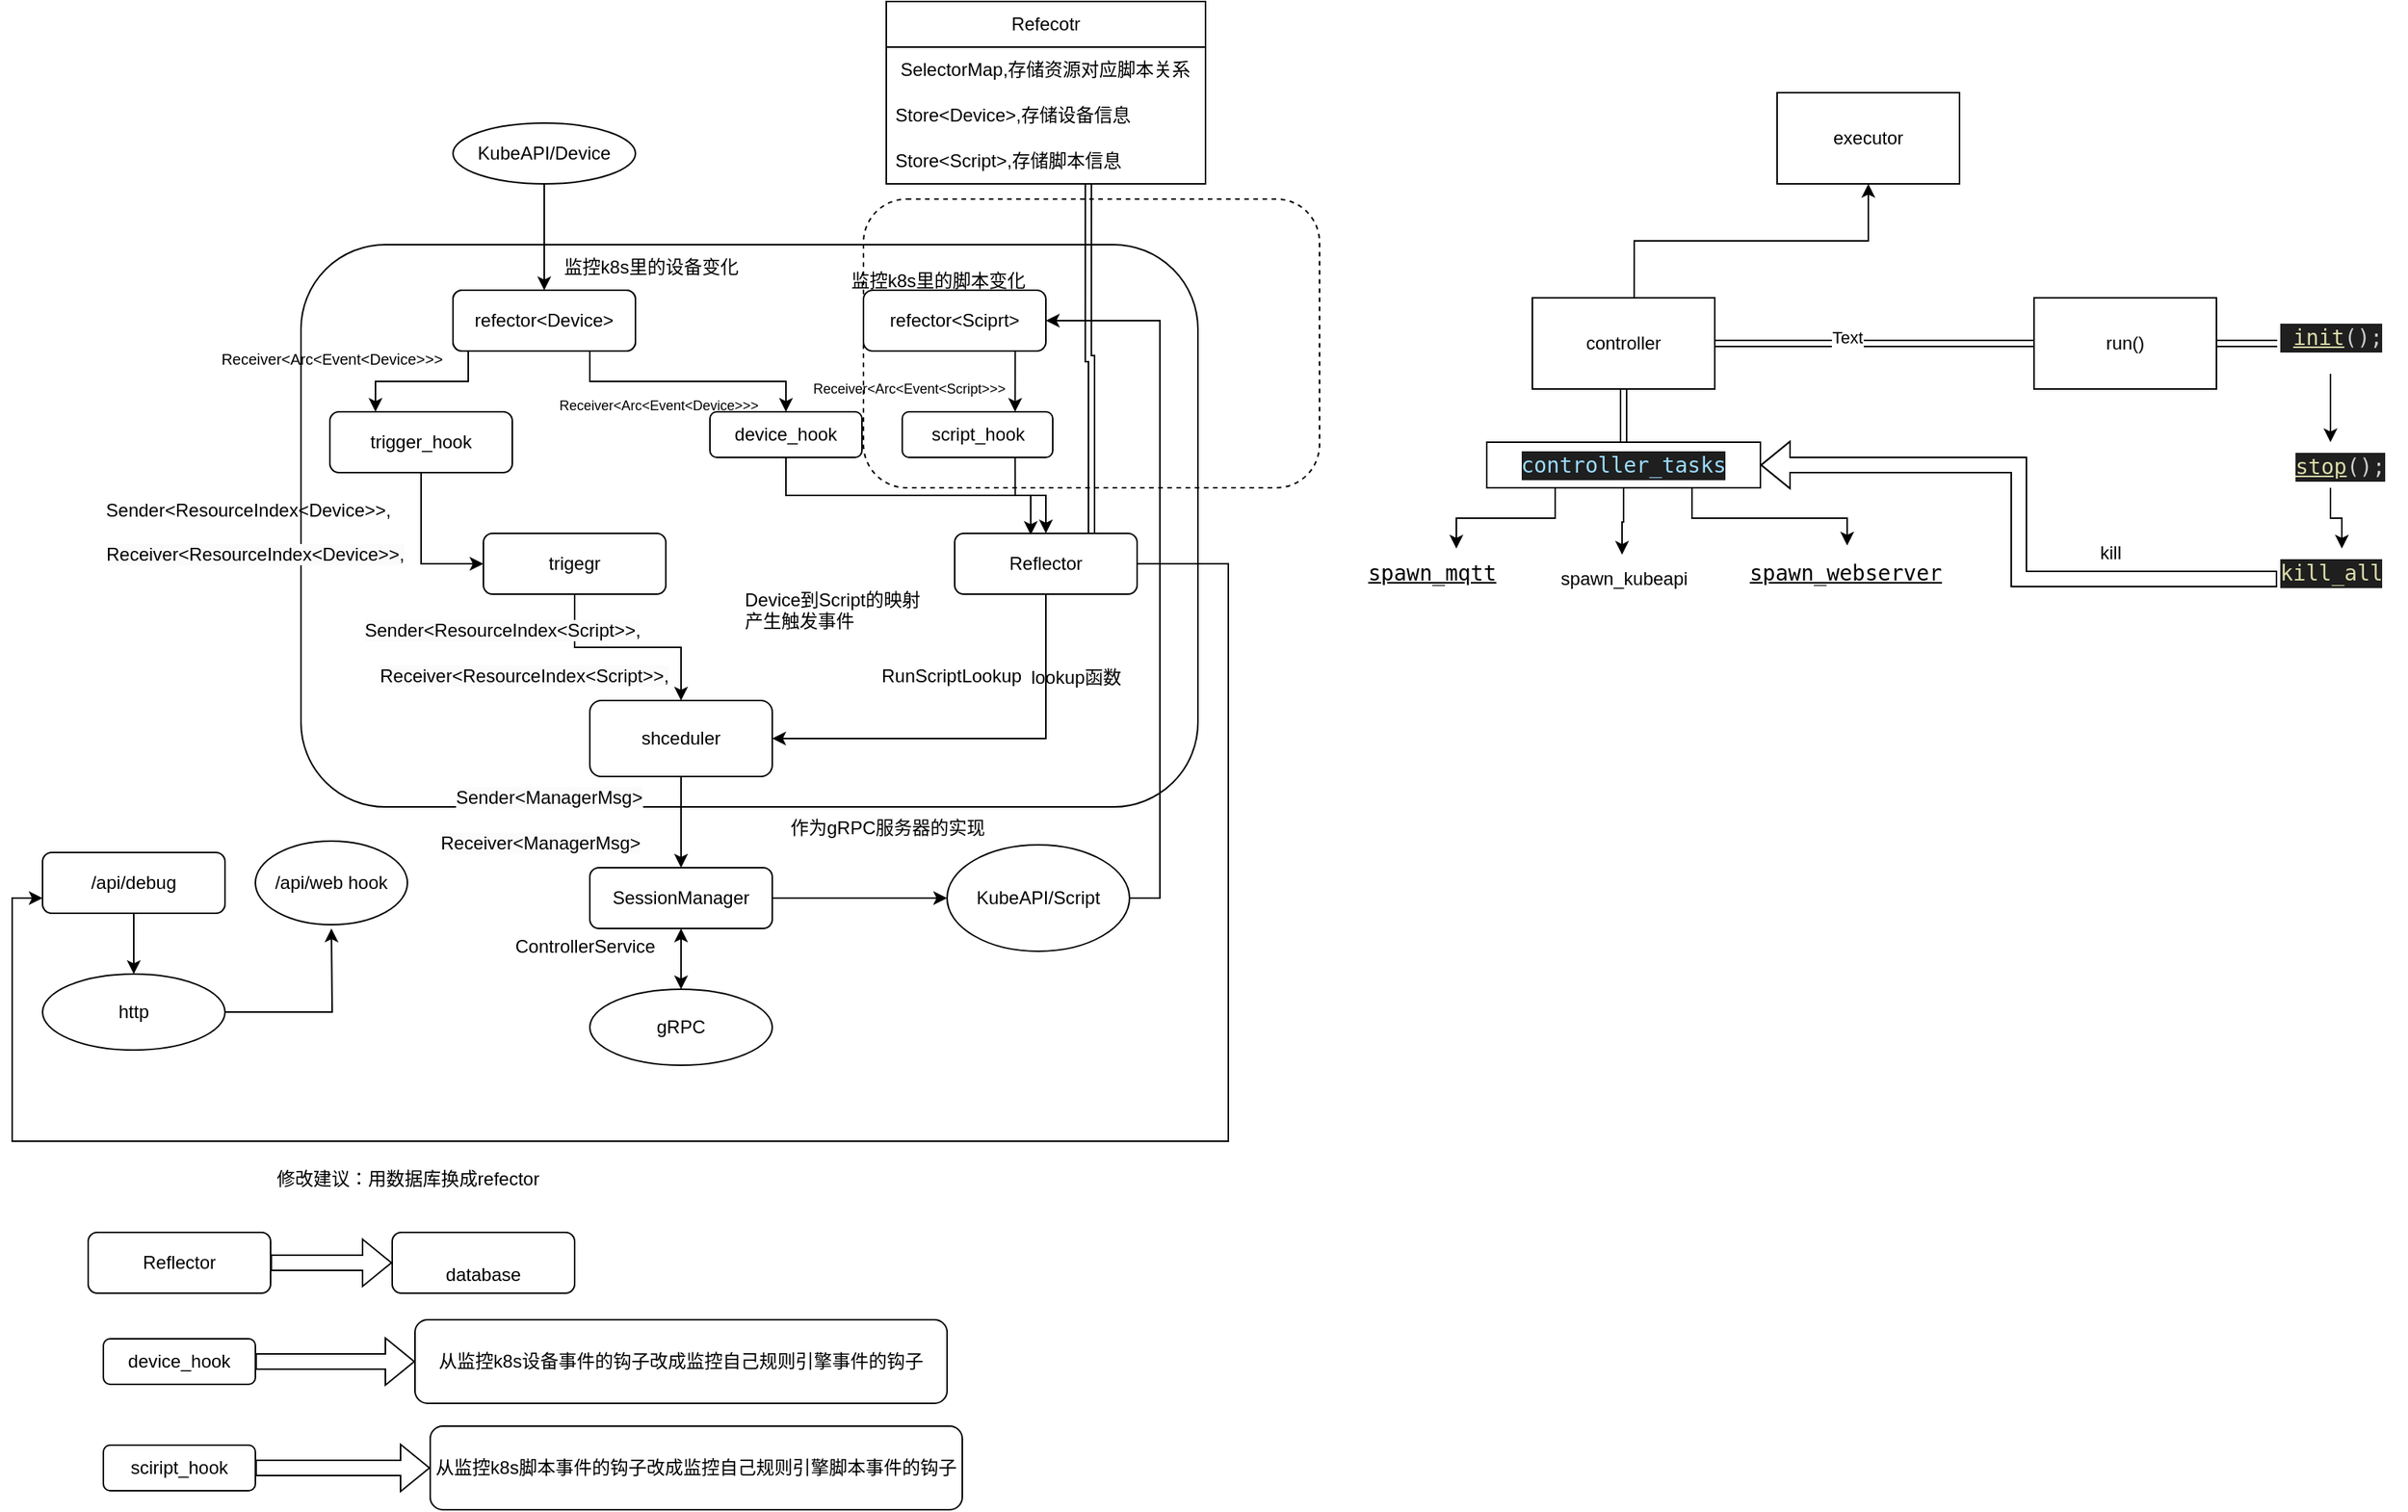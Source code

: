 <mxfile version="24.4.10" type="github">
  <diagram name="第 1 页" id="CQzHFS_RGZYJgcNgaMMt">
    <mxGraphModel dx="996" dy="1119" grid="1" gridSize="10" guides="1" tooltips="1" connect="1" arrows="1" fold="1" page="1" pageScale="1" pageWidth="827" pageHeight="1169" math="0" shadow="0">
      <root>
        <mxCell id="0" />
        <mxCell id="1" parent="0" />
        <mxCell id="HtlHZbRN097I2Q6BTtF_-56" value="" style="rounded=1;whiteSpace=wrap;html=1;fillColor=none;" parent="1" vertex="1">
          <mxGeometry x="210" y="180" width="590" height="370" as="geometry" />
        </mxCell>
        <mxCell id="HtlHZbRN097I2Q6BTtF_-1" value="refector&amp;lt;Device&amp;gt;" style="rounded=1;whiteSpace=wrap;html=1;" parent="1" vertex="1">
          <mxGeometry x="310" y="210" width="120" height="40" as="geometry" />
        </mxCell>
        <mxCell id="HtlHZbRN097I2Q6BTtF_-8" style="edgeStyle=orthogonalEdgeStyle;rounded=0;orthogonalLoop=1;jettySize=auto;html=1;exitX=0.5;exitY=1;exitDx=0;exitDy=0;entryX=0.25;entryY=0;entryDx=0;entryDy=0;" parent="1" source="HtlHZbRN097I2Q6BTtF_-2" target="HtlHZbRN097I2Q6BTtF_-6" edge="1">
          <mxGeometry relative="1" as="geometry">
            <Array as="points">
              <mxPoint x="320" y="250" />
              <mxPoint x="320" y="270" />
              <mxPoint x="259" y="270" />
            </Array>
          </mxGeometry>
        </mxCell>
        <mxCell id="HtlHZbRN097I2Q6BTtF_-9" style="edgeStyle=orthogonalEdgeStyle;rounded=0;orthogonalLoop=1;jettySize=auto;html=1;exitX=0.75;exitY=1;exitDx=0;exitDy=0;" parent="1" source="HtlHZbRN097I2Q6BTtF_-2" target="HtlHZbRN097I2Q6BTtF_-3" edge="1">
          <mxGeometry relative="1" as="geometry" />
        </mxCell>
        <mxCell id="HtlHZbRN097I2Q6BTtF_-2" value="refector&amp;lt;Device&amp;gt;" style="rounded=1;whiteSpace=wrap;html=1;" parent="1" vertex="1">
          <mxGeometry x="310" y="210" width="120" height="40" as="geometry" />
        </mxCell>
        <mxCell id="HtlHZbRN097I2Q6BTtF_-22" style="edgeStyle=orthogonalEdgeStyle;rounded=0;orthogonalLoop=1;jettySize=auto;html=1;exitX=0.5;exitY=1;exitDx=0;exitDy=0;entryX=0.5;entryY=0;entryDx=0;entryDy=0;" parent="1" source="HtlHZbRN097I2Q6BTtF_-3" target="HtlHZbRN097I2Q6BTtF_-4" edge="1">
          <mxGeometry relative="1" as="geometry" />
        </mxCell>
        <mxCell id="HtlHZbRN097I2Q6BTtF_-3" value="device_hook" style="rounded=1;whiteSpace=wrap;html=1;" parent="1" vertex="1">
          <mxGeometry x="479" y="290" width="100" height="30" as="geometry" />
        </mxCell>
        <mxCell id="HtlHZbRN097I2Q6BTtF_-13" style="edgeStyle=orthogonalEdgeStyle;rounded=0;orthogonalLoop=1;jettySize=auto;html=1;exitX=0.5;exitY=1;exitDx=0;exitDy=0;entryX=1;entryY=0.5;entryDx=0;entryDy=0;" parent="1" source="HtlHZbRN097I2Q6BTtF_-4" target="HtlHZbRN097I2Q6BTtF_-11" edge="1">
          <mxGeometry relative="1" as="geometry" />
        </mxCell>
        <mxCell id="HtlHZbRN097I2Q6BTtF_-54" style="edgeStyle=orthogonalEdgeStyle;rounded=0;orthogonalLoop=1;jettySize=auto;html=1;exitX=1;exitY=0.5;exitDx=0;exitDy=0;entryX=0;entryY=0.75;entryDx=0;entryDy=0;" parent="1" source="HtlHZbRN097I2Q6BTtF_-4" target="HtlHZbRN097I2Q6BTtF_-45" edge="1">
          <mxGeometry relative="1" as="geometry">
            <Array as="points">
              <mxPoint x="820" y="390" />
              <mxPoint x="820" y="770" />
              <mxPoint x="20" y="770" />
              <mxPoint x="20" y="610" />
            </Array>
          </mxGeometry>
        </mxCell>
        <mxCell id="HtlHZbRN097I2Q6BTtF_-4" value="Reflector" style="rounded=1;whiteSpace=wrap;html=1;" parent="1" vertex="1">
          <mxGeometry x="640" y="370" width="120" height="40" as="geometry" />
        </mxCell>
        <mxCell id="HtlHZbRN097I2Q6BTtF_-12" value="" style="edgeStyle=orthogonalEdgeStyle;rounded=0;orthogonalLoop=1;jettySize=auto;html=1;" parent="1" source="HtlHZbRN097I2Q6BTtF_-5" target="HtlHZbRN097I2Q6BTtF_-11" edge="1">
          <mxGeometry relative="1" as="geometry" />
        </mxCell>
        <mxCell id="HtlHZbRN097I2Q6BTtF_-5" value="trigegr" style="rounded=1;whiteSpace=wrap;html=1;" parent="1" vertex="1">
          <mxGeometry x="330" y="370" width="120" height="40" as="geometry" />
        </mxCell>
        <mxCell id="HtlHZbRN097I2Q6BTtF_-21" style="edgeStyle=orthogonalEdgeStyle;rounded=0;orthogonalLoop=1;jettySize=auto;html=1;exitX=0.5;exitY=1;exitDx=0;exitDy=0;entryX=0;entryY=0.5;entryDx=0;entryDy=0;" parent="1" source="HtlHZbRN097I2Q6BTtF_-6" target="HtlHZbRN097I2Q6BTtF_-5" edge="1">
          <mxGeometry relative="1" as="geometry" />
        </mxCell>
        <mxCell id="HtlHZbRN097I2Q6BTtF_-6" value="trigger_hook" style="rounded=1;whiteSpace=wrap;html=1;" parent="1" vertex="1">
          <mxGeometry x="229" y="290" width="120" height="40" as="geometry" />
        </mxCell>
        <mxCell id="jcsJn75-Q9Y8isPomqp0-7" style="edgeStyle=orthogonalEdgeStyle;rounded=0;orthogonalLoop=1;jettySize=auto;html=1;exitX=0.75;exitY=1;exitDx=0;exitDy=0;entryX=0.75;entryY=0;entryDx=0;entryDy=0;" parent="1" source="HtlHZbRN097I2Q6BTtF_-7" target="jcsJn75-Q9Y8isPomqp0-1" edge="1">
          <mxGeometry relative="1" as="geometry">
            <Array as="points">
              <mxPoint x="680" y="250" />
            </Array>
          </mxGeometry>
        </mxCell>
        <mxCell id="HtlHZbRN097I2Q6BTtF_-7" value="refector&amp;lt;Sciprt&amp;gt;" style="rounded=1;whiteSpace=wrap;html=1;" parent="1" vertex="1">
          <mxGeometry x="580" y="210" width="120" height="40" as="geometry" />
        </mxCell>
        <mxCell id="HtlHZbRN097I2Q6BTtF_-38" style="edgeStyle=orthogonalEdgeStyle;rounded=0;orthogonalLoop=1;jettySize=auto;html=1;exitX=0.5;exitY=1;exitDx=0;exitDy=0;entryX=0.5;entryY=0;entryDx=0;entryDy=0;" parent="1" source="HtlHZbRN097I2Q6BTtF_-11" target="HtlHZbRN097I2Q6BTtF_-16" edge="1">
          <mxGeometry relative="1" as="geometry" />
        </mxCell>
        <mxCell id="HtlHZbRN097I2Q6BTtF_-11" value="shceduler" style="rounded=1;whiteSpace=wrap;html=1;" parent="1" vertex="1">
          <mxGeometry x="400" y="480" width="120" height="50" as="geometry" />
        </mxCell>
        <mxCell id="HtlHZbRN097I2Q6BTtF_-25" style="edgeStyle=orthogonalEdgeStyle;rounded=0;orthogonalLoop=1;jettySize=auto;html=1;exitX=1;exitY=0.5;exitDx=0;exitDy=0;" parent="1" source="HtlHZbRN097I2Q6BTtF_-16" target="HtlHZbRN097I2Q6BTtF_-19" edge="1">
          <mxGeometry relative="1" as="geometry" />
        </mxCell>
        <mxCell id="HtlHZbRN097I2Q6BTtF_-26" value="" style="edgeStyle=orthogonalEdgeStyle;rounded=0;orthogonalLoop=1;jettySize=auto;html=1;startArrow=classic;startFill=1;" parent="1" source="HtlHZbRN097I2Q6BTtF_-16" target="HtlHZbRN097I2Q6BTtF_-17" edge="1">
          <mxGeometry relative="1" as="geometry" />
        </mxCell>
        <mxCell id="HtlHZbRN097I2Q6BTtF_-16" value="SessionManager" style="rounded=1;whiteSpace=wrap;html=1;" parent="1" vertex="1">
          <mxGeometry x="400" y="590" width="120" height="40" as="geometry" />
        </mxCell>
        <mxCell id="HtlHZbRN097I2Q6BTtF_-17" value="gRPC" style="ellipse;whiteSpace=wrap;html=1;" parent="1" vertex="1">
          <mxGeometry x="400" y="670" width="120" height="50" as="geometry" />
        </mxCell>
        <mxCell id="HtlHZbRN097I2Q6BTtF_-20" style="edgeStyle=orthogonalEdgeStyle;rounded=0;orthogonalLoop=1;jettySize=auto;html=1;entryX=0.5;entryY=0;entryDx=0;entryDy=0;" parent="1" source="HtlHZbRN097I2Q6BTtF_-18" target="HtlHZbRN097I2Q6BTtF_-2" edge="1">
          <mxGeometry relative="1" as="geometry" />
        </mxCell>
        <mxCell id="HtlHZbRN097I2Q6BTtF_-18" value="KubeAPI/Device" style="ellipse;whiteSpace=wrap;html=1;" parent="1" vertex="1">
          <mxGeometry x="310" y="100" width="120" height="40" as="geometry" />
        </mxCell>
        <mxCell id="HtlHZbRN097I2Q6BTtF_-28" style="edgeStyle=orthogonalEdgeStyle;rounded=0;orthogonalLoop=1;jettySize=auto;html=1;exitX=1;exitY=0.5;exitDx=0;exitDy=0;entryX=1;entryY=0.5;entryDx=0;entryDy=0;" parent="1" source="HtlHZbRN097I2Q6BTtF_-19" target="HtlHZbRN097I2Q6BTtF_-7" edge="1">
          <mxGeometry relative="1" as="geometry" />
        </mxCell>
        <mxCell id="HtlHZbRN097I2Q6BTtF_-19" value="KubeAPI/Script" style="ellipse;whiteSpace=wrap;html=1;" parent="1" vertex="1">
          <mxGeometry x="635" y="575" width="120" height="70" as="geometry" />
        </mxCell>
        <mxCell id="HtlHZbRN097I2Q6BTtF_-34" value="Device到Script的映射&#xa;产生触发事件" style="text;whiteSpace=wrap;html=1;" parent="1" vertex="1">
          <mxGeometry x="500" y="400" width="150" height="50" as="geometry" />
        </mxCell>
        <mxCell id="HtlHZbRN097I2Q6BTtF_-36" value="&lt;span style=&quot;color: rgb(0, 0, 0); font-family: Helvetica; font-size: 12px; font-style: normal; font-variant-ligatures: normal; font-variant-caps: normal; font-weight: 400; letter-spacing: normal; orphans: 2; text-align: left; text-indent: 0px; text-transform: none; widows: 2; word-spacing: 0px; -webkit-text-stroke-width: 0px; white-space: pre; background-color: rgb(251, 251, 251); text-decoration-thickness: initial; text-decoration-style: initial; text-decoration-color: initial; display: inline !important; float: none;&quot;&gt;Sender&amp;lt;ResourceIndex&amp;lt;Script&amp;gt;&amp;gt;,&lt;/span&gt;" style="text;whiteSpace=wrap;html=1;" parent="1" vertex="1">
          <mxGeometry x="250" y="420" width="180" height="20" as="geometry" />
        </mxCell>
        <mxCell id="HtlHZbRN097I2Q6BTtF_-37" value="&lt;span style=&quot;color: rgb(0, 0, 0); font-family: Helvetica; font-size: 12px; font-style: normal; font-variant-ligatures: normal; font-variant-caps: normal; font-weight: 400; letter-spacing: normal; orphans: 2; text-align: left; text-indent: 0px; text-transform: none; widows: 2; word-spacing: 0px; -webkit-text-stroke-width: 0px; white-space: pre; background-color: rgb(251, 251, 251); text-decoration-thickness: initial; text-decoration-style: initial; text-decoration-color: initial; display: inline !important; float: none;&quot;&gt;Receiver&amp;lt;ResourceIndex&amp;lt;Script&amp;gt;&amp;gt;,&lt;/span&gt;" style="text;whiteSpace=wrap;html=1;" parent="1" vertex="1">
          <mxGeometry x="260" y="450" width="210" height="40" as="geometry" />
        </mxCell>
        <mxCell id="HtlHZbRN097I2Q6BTtF_-39" value="&lt;span style=&quot;color: rgb(0, 0, 0); font-family: Helvetica; font-size: 12px; font-style: normal; font-variant-ligatures: normal; font-variant-caps: normal; font-weight: 400; letter-spacing: normal; orphans: 2; text-align: left; text-indent: 0px; text-transform: none; widows: 2; word-spacing: 0px; -webkit-text-stroke-width: 0px; white-space: pre; background-color: rgb(251, 251, 251); text-decoration-thickness: initial; text-decoration-style: initial; text-decoration-color: initial; display: inline !important; float: none;&quot;&gt;Receiver&amp;lt;ManagerMsg&amp;gt;&lt;/span&gt;" style="text;whiteSpace=wrap;html=1;" parent="1" vertex="1">
          <mxGeometry x="300" y="560" width="160" height="40" as="geometry" />
        </mxCell>
        <mxCell id="HtlHZbRN097I2Q6BTtF_-40" value="&lt;span style=&quot;color: rgb(0, 0, 0); font-family: Helvetica; font-size: 12px; font-style: normal; font-variant-ligatures: normal; font-variant-caps: normal; font-weight: 400; letter-spacing: normal; orphans: 2; text-align: left; text-indent: 0px; text-transform: none; widows: 2; word-spacing: 0px; -webkit-text-stroke-width: 0px; white-space: pre; background-color: rgb(251, 251, 251); text-decoration-thickness: initial; text-decoration-style: initial; text-decoration-color: initial; display: inline !important; float: none;&quot;&gt;Sender&amp;lt;ManagerMsg&amp;gt;&lt;/span&gt;" style="text;whiteSpace=wrap;html=1;" parent="1" vertex="1">
          <mxGeometry x="310" y="530" width="160" height="40" as="geometry" />
        </mxCell>
        <mxCell id="HtlHZbRN097I2Q6BTtF_-41" value="RunScriptLookup" style="text;whiteSpace=wrap;" parent="1" vertex="1">
          <mxGeometry x="590" y="450" width="130" height="40" as="geometry" />
        </mxCell>
        <mxCell id="HtlHZbRN097I2Q6BTtF_-42" value="作为gRPC服务器的实现" style="text;whiteSpace=wrap;" parent="1" vertex="1">
          <mxGeometry x="530" y="550" width="160" height="40" as="geometry" />
        </mxCell>
        <mxCell id="HtlHZbRN097I2Q6BTtF_-49" style="edgeStyle=orthogonalEdgeStyle;rounded=0;orthogonalLoop=1;jettySize=auto;html=1;exitX=0.5;exitY=1;exitDx=0;exitDy=0;entryX=0.5;entryY=0;entryDx=0;entryDy=0;" parent="1" source="HtlHZbRN097I2Q6BTtF_-45" target="HtlHZbRN097I2Q6BTtF_-46" edge="1">
          <mxGeometry relative="1" as="geometry" />
        </mxCell>
        <mxCell id="HtlHZbRN097I2Q6BTtF_-45" value="/api/debug" style="rounded=1;whiteSpace=wrap;html=1;" parent="1" vertex="1">
          <mxGeometry x="40" y="580" width="120" height="40" as="geometry" />
        </mxCell>
        <mxCell id="HtlHZbRN097I2Q6BTtF_-50" style="edgeStyle=orthogonalEdgeStyle;rounded=0;orthogonalLoop=1;jettySize=auto;html=1;exitX=1;exitY=0.5;exitDx=0;exitDy=0;" parent="1" source="HtlHZbRN097I2Q6BTtF_-46" edge="1">
          <mxGeometry relative="1" as="geometry">
            <mxPoint x="230" y="630" as="targetPoint" />
          </mxGeometry>
        </mxCell>
        <mxCell id="HtlHZbRN097I2Q6BTtF_-46" value="http" style="ellipse;whiteSpace=wrap;html=1;" parent="1" vertex="1">
          <mxGeometry x="40" y="660" width="120" height="50" as="geometry" />
        </mxCell>
        <mxCell id="HtlHZbRN097I2Q6BTtF_-47" value="/api/web hook" style="ellipse;whiteSpace=wrap;html=1;" parent="1" vertex="1">
          <mxGeometry x="180" y="572.5" width="100" height="55" as="geometry" />
        </mxCell>
        <mxCell id="HtlHZbRN097I2Q6BTtF_-55" value="ControllerService" style="text;whiteSpace=wrap;" parent="1" vertex="1">
          <mxGeometry x="349" y="627.5" width="130" height="40" as="geometry" />
        </mxCell>
        <mxCell id="HtlHZbRN097I2Q6BTtF_-57" value="lookup函数" style="text;strokeColor=none;align=center;fillColor=none;html=1;verticalAlign=middle;whiteSpace=wrap;rounded=0;" parent="1" vertex="1">
          <mxGeometry x="680" y="450" width="80" height="30" as="geometry" />
        </mxCell>
        <mxCell id="jcsJn75-Q9Y8isPomqp0-1" value="script_hook" style="rounded=1;whiteSpace=wrap;html=1;" parent="1" vertex="1">
          <mxGeometry x="605.5" y="290" width="99" height="30" as="geometry" />
        </mxCell>
        <mxCell id="jcsJn75-Q9Y8isPomqp0-6" style="edgeStyle=orthogonalEdgeStyle;rounded=0;orthogonalLoop=1;jettySize=auto;html=1;exitX=0.75;exitY=1;exitDx=0;exitDy=0;entryX=0.417;entryY=0.025;entryDx=0;entryDy=0;entryPerimeter=0;" parent="1" source="jcsJn75-Q9Y8isPomqp0-1" target="HtlHZbRN097I2Q6BTtF_-4" edge="1">
          <mxGeometry relative="1" as="geometry" />
        </mxCell>
        <mxCell id="x8UJRk2jQvPy7uIiaZKn-1" value="&lt;font style=&quot;font-size: 10px;&quot;&gt;Receiver&amp;lt;Arc&amp;lt;Event&amp;lt;Device&amp;gt;&amp;gt;&amp;gt;&lt;/font&gt;" style="text;html=1;align=center;verticalAlign=middle;resizable=0;points=[];autosize=1;strokeColor=none;fillColor=none;" parent="1" vertex="1">
          <mxGeometry x="145" y="240" width="170" height="30" as="geometry" />
        </mxCell>
        <mxCell id="x8UJRk2jQvPy7uIiaZKn-3" value="Sender&amp;lt;ResourceIndex&amp;lt;Device&amp;gt;&amp;gt;," style="text;html=1;align=center;verticalAlign=middle;resizable=0;points=[];autosize=1;strokeColor=none;fillColor=none;" parent="1" vertex="1">
          <mxGeometry x="70" y="340" width="210" height="30" as="geometry" />
        </mxCell>
        <mxCell id="x8UJRk2jQvPy7uIiaZKn-4" value="&lt;span style=&quot;color: rgb(0, 0, 0); font-family: Helvetica; font-size: 12px; font-style: normal; font-variant-ligatures: normal; font-variant-caps: normal; font-weight: 400; letter-spacing: normal; orphans: 2; text-align: left; text-indent: 0px; text-transform: none; widows: 2; word-spacing: 0px; -webkit-text-stroke-width: 0px; white-space: pre; background-color: rgb(251, 251, 251); text-decoration-thickness: initial; text-decoration-style: initial; text-decoration-color: initial; display: inline !important; float: none;&quot;&gt;Receiver&amp;lt;ResourceIndex&amp;lt;Device&amp;gt;&amp;gt;,&lt;/span&gt;" style="text;whiteSpace=wrap;html=1;" parent="1" vertex="1">
          <mxGeometry x="80" y="370" width="220" height="40" as="geometry" />
        </mxCell>
        <mxCell id="x8UJRk2jQvPy7uIiaZKn-7" value="监控k8s里的设备变化" style="text;html=1;align=center;verticalAlign=middle;resizable=0;points=[];autosize=1;strokeColor=none;fillColor=none;" parent="1" vertex="1">
          <mxGeometry x="370" y="180" width="140" height="30" as="geometry" />
        </mxCell>
        <mxCell id="x8UJRk2jQvPy7uIiaZKn-8" value="监控k8s里的脚本变化" style="text;whiteSpace=wrap;html=1;" parent="1" vertex="1">
          <mxGeometry x="570" y="190" width="150" height="40" as="geometry" />
        </mxCell>
        <mxCell id="x8UJRk2jQvPy7uIiaZKn-11" value="Refecotr" style="swimlane;fontStyle=0;childLayout=stackLayout;horizontal=1;startSize=30;horizontalStack=0;resizeParent=1;resizeParentMax=0;resizeLast=0;collapsible=1;marginBottom=0;whiteSpace=wrap;html=1;" parent="1" vertex="1">
          <mxGeometry x="595" y="20" width="210" height="120" as="geometry" />
        </mxCell>
        <mxCell id="x8UJRk2jQvPy7uIiaZKn-12" value="&amp;nbsp;SelectorMap,存储资源对应脚本关系" style="text;strokeColor=none;fillColor=none;align=left;verticalAlign=middle;spacingLeft=4;spacingRight=4;overflow=hidden;points=[[0,0.5],[1,0.5]];portConstraint=eastwest;rotatable=0;whiteSpace=wrap;html=1;" parent="x8UJRk2jQvPy7uIiaZKn-11" vertex="1">
          <mxGeometry y="30" width="210" height="30" as="geometry" />
        </mxCell>
        <mxCell id="x8UJRk2jQvPy7uIiaZKn-13" value="Store&amp;lt;Device&amp;gt;,存储设备信息" style="text;strokeColor=none;fillColor=none;align=left;verticalAlign=middle;spacingLeft=4;spacingRight=4;overflow=hidden;points=[[0,0.5],[1,0.5]];portConstraint=eastwest;rotatable=0;whiteSpace=wrap;html=1;" parent="x8UJRk2jQvPy7uIiaZKn-11" vertex="1">
          <mxGeometry y="60" width="210" height="30" as="geometry" />
        </mxCell>
        <mxCell id="x8UJRk2jQvPy7uIiaZKn-14" value="Store&amp;lt;Script&amp;gt;,存储脚本信息" style="text;strokeColor=none;fillColor=none;align=left;verticalAlign=middle;spacingLeft=4;spacingRight=4;overflow=hidden;points=[[0,0.5],[1,0.5]];portConstraint=eastwest;rotatable=0;whiteSpace=wrap;html=1;" parent="x8UJRk2jQvPy7uIiaZKn-11" vertex="1">
          <mxGeometry y="90" width="210" height="30" as="geometry" />
        </mxCell>
        <mxCell id="x8UJRk2jQvPy7uIiaZKn-16" style="edgeStyle=orthogonalEdgeStyle;rounded=0;orthogonalLoop=1;jettySize=auto;html=1;exitX=0.75;exitY=0;exitDx=0;exitDy=0;entryX=0.633;entryY=1.011;entryDx=0;entryDy=0;entryPerimeter=0;shape=link;" parent="1" source="HtlHZbRN097I2Q6BTtF_-4" target="x8UJRk2jQvPy7uIiaZKn-14" edge="1">
          <mxGeometry relative="1" as="geometry" />
        </mxCell>
        <mxCell id="x8UJRk2jQvPy7uIiaZKn-21" style="edgeStyle=orthogonalEdgeStyle;rounded=0;orthogonalLoop=1;jettySize=auto;html=1;exitX=1;exitY=0.5;exitDx=0;exitDy=0;entryX=0;entryY=0.5;entryDx=0;entryDy=0;shape=flexArrow;" parent="1" source="x8UJRk2jQvPy7uIiaZKn-17" target="x8UJRk2jQvPy7uIiaZKn-20" edge="1">
          <mxGeometry relative="1" as="geometry" />
        </mxCell>
        <mxCell id="x8UJRk2jQvPy7uIiaZKn-17" value="Reflector" style="rounded=1;whiteSpace=wrap;html=1;" parent="1" vertex="1">
          <mxGeometry x="70" y="830" width="120" height="40" as="geometry" />
        </mxCell>
        <mxCell id="x8UJRk2jQvPy7uIiaZKn-19" value="修改建议：用数据库换成refector" style="text;html=1;align=center;verticalAlign=middle;resizable=0;points=[];autosize=1;strokeColor=none;fillColor=none;" parent="1" vertex="1">
          <mxGeometry x="180" y="780" width="200" height="30" as="geometry" />
        </mxCell>
        <mxCell id="x8UJRk2jQvPy7uIiaZKn-20" value="&lt;br&gt;database" style="rounded=1;whiteSpace=wrap;html=1;" parent="1" vertex="1">
          <mxGeometry x="270" y="830" width="120" height="40" as="geometry" />
        </mxCell>
        <mxCell id="x8UJRk2jQvPy7uIiaZKn-24" value="" style="edgeStyle=orthogonalEdgeStyle;rounded=0;orthogonalLoop=1;jettySize=auto;html=1;shape=flexArrow;" parent="1" source="x8UJRk2jQvPy7uIiaZKn-22" target="x8UJRk2jQvPy7uIiaZKn-23" edge="1">
          <mxGeometry relative="1" as="geometry" />
        </mxCell>
        <mxCell id="x8UJRk2jQvPy7uIiaZKn-22" value="device_hook" style="rounded=1;whiteSpace=wrap;html=1;" parent="1" vertex="1">
          <mxGeometry x="80" y="900" width="100" height="30" as="geometry" />
        </mxCell>
        <mxCell id="x8UJRk2jQvPy7uIiaZKn-23" value="从监控k8s设备事件的钩子改成监控自己规则引擎事件的钩子" style="whiteSpace=wrap;html=1;rounded=1;" parent="1" vertex="1">
          <mxGeometry x="285" y="887.5" width="350" height="55" as="geometry" />
        </mxCell>
        <mxCell id="x8UJRk2jQvPy7uIiaZKn-27" style="edgeStyle=orthogonalEdgeStyle;rounded=0;orthogonalLoop=1;jettySize=auto;html=1;exitX=1;exitY=0.5;exitDx=0;exitDy=0;entryX=0;entryY=0.5;entryDx=0;entryDy=0;shape=flexArrow;" parent="1" source="x8UJRk2jQvPy7uIiaZKn-25" target="x8UJRk2jQvPy7uIiaZKn-26" edge="1">
          <mxGeometry relative="1" as="geometry" />
        </mxCell>
        <mxCell id="x8UJRk2jQvPy7uIiaZKn-25" value="sciript_hook" style="rounded=1;whiteSpace=wrap;html=1;" parent="1" vertex="1">
          <mxGeometry x="80" y="970" width="100" height="30" as="geometry" />
        </mxCell>
        <mxCell id="x8UJRk2jQvPy7uIiaZKn-26" value="从监控k8s脚本事件的钩子改成监控自己规则引擎脚本事件的钩子" style="whiteSpace=wrap;html=1;rounded=1;" parent="1" vertex="1">
          <mxGeometry x="295" y="957.5" width="350" height="55" as="geometry" />
        </mxCell>
        <mxCell id="x8UJRk2jQvPy7uIiaZKn-29" value="&lt;font style=&quot;font-size: 9px;&quot;&gt;Receiver&amp;lt;Arc&amp;lt;Event&amp;lt;Device&amp;gt;&amp;gt;&amp;gt;&lt;/font&gt;" style="text;html=1;align=center;verticalAlign=middle;resizable=0;points=[];autosize=1;strokeColor=none;fillColor=none;" parent="1" vertex="1">
          <mxGeometry x="370" y="270" width="150" height="30" as="geometry" />
        </mxCell>
        <mxCell id="x8UJRk2jQvPy7uIiaZKn-31" value="&lt;font style=&quot;font-size: 9px;&quot;&gt;Receiver&amp;lt;Arc&amp;lt;Event&amp;lt;Script&amp;gt;&amp;gt;&amp;gt;&lt;/font&gt;" style="text;whiteSpace=wrap;html=1;" parent="1" vertex="1">
          <mxGeometry x="544.5" y="260" width="160" height="40" as="geometry" />
        </mxCell>
        <mxCell id="L_X4CUmVj9Hn0AHwgFxH-3" value="" style="rounded=1;whiteSpace=wrap;html=1;fillColor=none;dashed=1;" parent="1" vertex="1">
          <mxGeometry x="580" y="150" width="300" height="190" as="geometry" />
        </mxCell>
        <mxCell id="sWDnrSJweIck1cadpLC_-3" value="" style="edgeStyle=orthogonalEdgeStyle;rounded=0;orthogonalLoop=1;jettySize=auto;html=1;exitX=0.558;exitY=0.017;exitDx=0;exitDy=0;exitPerimeter=0;" parent="1" source="sWDnrSJweIck1cadpLC_-1" target="sWDnrSJweIck1cadpLC_-2" edge="1">
          <mxGeometry relative="1" as="geometry" />
        </mxCell>
        <mxCell id="TXxsOPtNqZqOGALWFGxf-12" style="edgeStyle=orthogonalEdgeStyle;rounded=0;orthogonalLoop=1;jettySize=auto;html=1;exitX=0.5;exitY=1;exitDx=0;exitDy=0;shape=link;" edge="1" parent="1" source="sWDnrSJweIck1cadpLC_-1">
          <mxGeometry relative="1" as="geometry">
            <mxPoint x="1080" y="310" as="targetPoint" />
          </mxGeometry>
        </mxCell>
        <mxCell id="sWDnrSJweIck1cadpLC_-1" value="&lt;div&gt;controller&lt;/div&gt;" style="rounded=0;whiteSpace=wrap;html=1;" parent="1" vertex="1">
          <mxGeometry x="1020" y="215" width="120" height="60" as="geometry" />
        </mxCell>
        <mxCell id="sWDnrSJweIck1cadpLC_-2" value="&lt;div&gt;executor&lt;/div&gt;" style="whiteSpace=wrap;html=1;rounded=0;" parent="1" vertex="1">
          <mxGeometry x="1181" y="80" width="120" height="60" as="geometry" />
        </mxCell>
        <mxCell id="TXxsOPtNqZqOGALWFGxf-7" value="spawn_kubeapi" style="text;html=1;align=center;verticalAlign=middle;resizable=0;points=[];autosize=1;strokeColor=none;fillColor=none;" vertex="1" parent="1">
          <mxGeometry x="1025" y="385" width="110" height="30" as="geometry" />
        </mxCell>
        <mxCell id="TXxsOPtNqZqOGALWFGxf-8" value="&lt;div style=&quot;font-family: &amp;quot;Droid Sans Mono&amp;quot;, &amp;quot;monospace&amp;quot;, monospace; font-weight: normal; font-size: 14px; line-height: 19px; white-space: pre;&quot;&gt;&lt;div&gt;&lt;span style=&quot;text-decoration: underline; background-color: rgb(255, 255, 255);&quot;&gt;spawn_mqtt&lt;/span&gt;&lt;/div&gt;&lt;/div&gt;" style="text;whiteSpace=wrap;html=1;fontColor=default;" vertex="1" parent="1">
          <mxGeometry x="910" y="380" width="120" height="40" as="geometry" />
        </mxCell>
        <mxCell id="TXxsOPtNqZqOGALWFGxf-9" value="&lt;div style=&quot;font-family: &amp;quot;Droid Sans Mono&amp;quot;, &amp;quot;monospace&amp;quot;, monospace; font-weight: normal; font-size: 14px; line-height: 19px; white-space: pre;&quot;&gt;&lt;div&gt;&lt;span style=&quot;text-decoration: underline;&quot;&gt;spawn_webserver&lt;/span&gt;&lt;/div&gt;&lt;/div&gt;" style="text;whiteSpace=wrap;html=1;fontColor=default;labelBackgroundColor=default;" vertex="1" parent="1">
          <mxGeometry x="1161" y="380" width="160" height="40" as="geometry" />
        </mxCell>
        <mxCell id="TXxsOPtNqZqOGALWFGxf-17" style="edgeStyle=orthogonalEdgeStyle;rounded=0;orthogonalLoop=1;jettySize=auto;html=1;exitX=0.25;exitY=1;exitDx=0;exitDy=0;entryX=0.5;entryY=0;entryDx=0;entryDy=0;" edge="1" parent="1" source="TXxsOPtNqZqOGALWFGxf-16" target="TXxsOPtNqZqOGALWFGxf-8">
          <mxGeometry relative="1" as="geometry" />
        </mxCell>
        <mxCell id="TXxsOPtNqZqOGALWFGxf-16" value="&lt;div style=&quot;color: #cccccc;background-color: #1f1f1f;font-family: &#39;Droid Sans Mono&#39;, &#39;monospace&#39;, monospace;font-weight: normal;font-size: 14px;line-height: 19px;white-space: pre;&quot;&gt;&lt;div&gt;&lt;span style=&quot;color: #9cdcfe;&quot;&gt;controller_tasks&lt;/span&gt;&lt;/div&gt;&lt;/div&gt;" style="rounded=0;whiteSpace=wrap;html=1;" vertex="1" parent="1">
          <mxGeometry x="990" y="310" width="180" height="30" as="geometry" />
        </mxCell>
        <mxCell id="TXxsOPtNqZqOGALWFGxf-19" style="edgeStyle=orthogonalEdgeStyle;rounded=0;orthogonalLoop=1;jettySize=auto;html=1;exitX=0.75;exitY=1;exitDx=0;exitDy=0;entryX=0.413;entryY=-0.05;entryDx=0;entryDy=0;entryPerimeter=0;" edge="1" parent="1" source="TXxsOPtNqZqOGALWFGxf-16" target="TXxsOPtNqZqOGALWFGxf-9">
          <mxGeometry relative="1" as="geometry" />
        </mxCell>
        <mxCell id="TXxsOPtNqZqOGALWFGxf-20" style="edgeStyle=orthogonalEdgeStyle;rounded=0;orthogonalLoop=1;jettySize=auto;html=1;exitX=0.5;exitY=1;exitDx=0;exitDy=0;entryX=0.491;entryY=-0.033;entryDx=0;entryDy=0;entryPerimeter=0;" edge="1" parent="1" source="TXxsOPtNqZqOGALWFGxf-16" target="TXxsOPtNqZqOGALWFGxf-7">
          <mxGeometry relative="1" as="geometry" />
        </mxCell>
        <mxCell id="TXxsOPtNqZqOGALWFGxf-22" value="" style="edgeStyle=orthogonalEdgeStyle;rounded=0;orthogonalLoop=1;jettySize=auto;html=1;exitX=1;exitY=0.5;exitDx=0;exitDy=0;shape=link;" edge="1" parent="1" source="sWDnrSJweIck1cadpLC_-1" target="TXxsOPtNqZqOGALWFGxf-23">
          <mxGeometry relative="1" as="geometry">
            <mxPoint x="1340" y="245" as="targetPoint" />
            <mxPoint x="1140" y="245" as="sourcePoint" />
          </mxGeometry>
        </mxCell>
        <mxCell id="TXxsOPtNqZqOGALWFGxf-32" value="Text" style="edgeLabel;html=1;align=center;verticalAlign=middle;resizable=0;points=[];" vertex="1" connectable="0" parent="TXxsOPtNqZqOGALWFGxf-22">
          <mxGeometry x="-0.171" y="4" relative="1" as="geometry">
            <mxPoint as="offset" />
          </mxGeometry>
        </mxCell>
        <mxCell id="TXxsOPtNqZqOGALWFGxf-31" style="edgeStyle=orthogonalEdgeStyle;rounded=0;orthogonalLoop=1;jettySize=auto;html=1;exitX=1;exitY=0.5;exitDx=0;exitDy=0;entryX=0;entryY=0.5;entryDx=0;entryDy=0;shape=link;" edge="1" parent="1" source="TXxsOPtNqZqOGALWFGxf-23" target="TXxsOPtNqZqOGALWFGxf-25">
          <mxGeometry relative="1" as="geometry" />
        </mxCell>
        <mxCell id="TXxsOPtNqZqOGALWFGxf-23" value="run()" style="rounded=0;whiteSpace=wrap;html=1;" vertex="1" parent="1">
          <mxGeometry x="1350" y="215" width="120" height="60" as="geometry" />
        </mxCell>
        <mxCell id="TXxsOPtNqZqOGALWFGxf-29" value="" style="edgeStyle=orthogonalEdgeStyle;rounded=0;orthogonalLoop=1;jettySize=auto;html=1;" edge="1" parent="1" source="TXxsOPtNqZqOGALWFGxf-25" target="TXxsOPtNqZqOGALWFGxf-27">
          <mxGeometry relative="1" as="geometry" />
        </mxCell>
        <mxCell id="TXxsOPtNqZqOGALWFGxf-25" value="&lt;div style=&quot;color: #cccccc;background-color: #1f1f1f;font-family: &#39;Droid Sans Mono&#39;, &#39;monospace&#39;, monospace;font-weight: normal;font-size: 14px;line-height: 19px;white-space: pre;&quot;&gt;&lt;div&gt;&lt;span style=&quot;color: #cccccc;&quot;&gt; &lt;/span&gt;&lt;span style=&quot;color: #dcdcaa;text-decoration: underline;&quot;&gt;init&lt;/span&gt;&lt;span style=&quot;color: #cccccc;&quot;&gt;();&lt;/span&gt;&lt;/div&gt;&lt;/div&gt;" style="text;whiteSpace=wrap;html=1;" vertex="1" parent="1">
          <mxGeometry x="1510" y="225" width="70" height="40" as="geometry" />
        </mxCell>
        <mxCell id="TXxsOPtNqZqOGALWFGxf-30" value="" style="edgeStyle=orthogonalEdgeStyle;rounded=0;orthogonalLoop=1;jettySize=auto;html=1;" edge="1" parent="1" source="TXxsOPtNqZqOGALWFGxf-27" target="TXxsOPtNqZqOGALWFGxf-28">
          <mxGeometry relative="1" as="geometry" />
        </mxCell>
        <mxCell id="TXxsOPtNqZqOGALWFGxf-27" value="&lt;div style=&quot;color: #cccccc;background-color: #1f1f1f;font-family: &#39;Droid Sans Mono&#39;, &#39;monospace&#39;, monospace;font-weight: normal;font-size: 14px;line-height: 19px;white-space: pre;&quot;&gt;&lt;div&gt;&lt;span style=&quot;color: #dcdcaa;text-decoration: underline;&quot;&gt;stop&lt;/span&gt;&lt;span style=&quot;color: #cccccc;&quot;&gt;();&lt;/span&gt;&lt;/div&gt;&lt;/div&gt;" style="text;whiteSpace=wrap;html=1;" vertex="1" parent="1">
          <mxGeometry x="1520" y="310" width="50" height="30" as="geometry" />
        </mxCell>
        <mxCell id="TXxsOPtNqZqOGALWFGxf-33" style="edgeStyle=orthogonalEdgeStyle;rounded=0;orthogonalLoop=1;jettySize=auto;html=1;entryX=1;entryY=0.5;entryDx=0;entryDy=0;shape=flexArrow;" edge="1" parent="1" source="TXxsOPtNqZqOGALWFGxf-28" target="TXxsOPtNqZqOGALWFGxf-16">
          <mxGeometry relative="1" as="geometry" />
        </mxCell>
        <mxCell id="TXxsOPtNqZqOGALWFGxf-28" value="&lt;div style=&quot;color: #cccccc;background-color: #1f1f1f;font-family: &#39;Droid Sans Mono&#39;, &#39;monospace&#39;, monospace;font-weight: normal;font-size: 14px;line-height: 19px;white-space: pre;&quot;&gt;&lt;div&gt;&lt;span style=&quot;color: #dcdcaa;&quot;&gt;kill_all&lt;/span&gt;&lt;/div&gt;&lt;/div&gt;" style="text;whiteSpace=wrap;html=1;" vertex="1" parent="1">
          <mxGeometry x="1510" y="380" width="85" height="40" as="geometry" />
        </mxCell>
        <mxCell id="TXxsOPtNqZqOGALWFGxf-34" value="kill" style="text;html=1;align=center;verticalAlign=middle;resizable=0;points=[];autosize=1;strokeColor=none;fillColor=none;" vertex="1" parent="1">
          <mxGeometry x="1380" y="368" width="40" height="30" as="geometry" />
        </mxCell>
      </root>
    </mxGraphModel>
  </diagram>
</mxfile>
